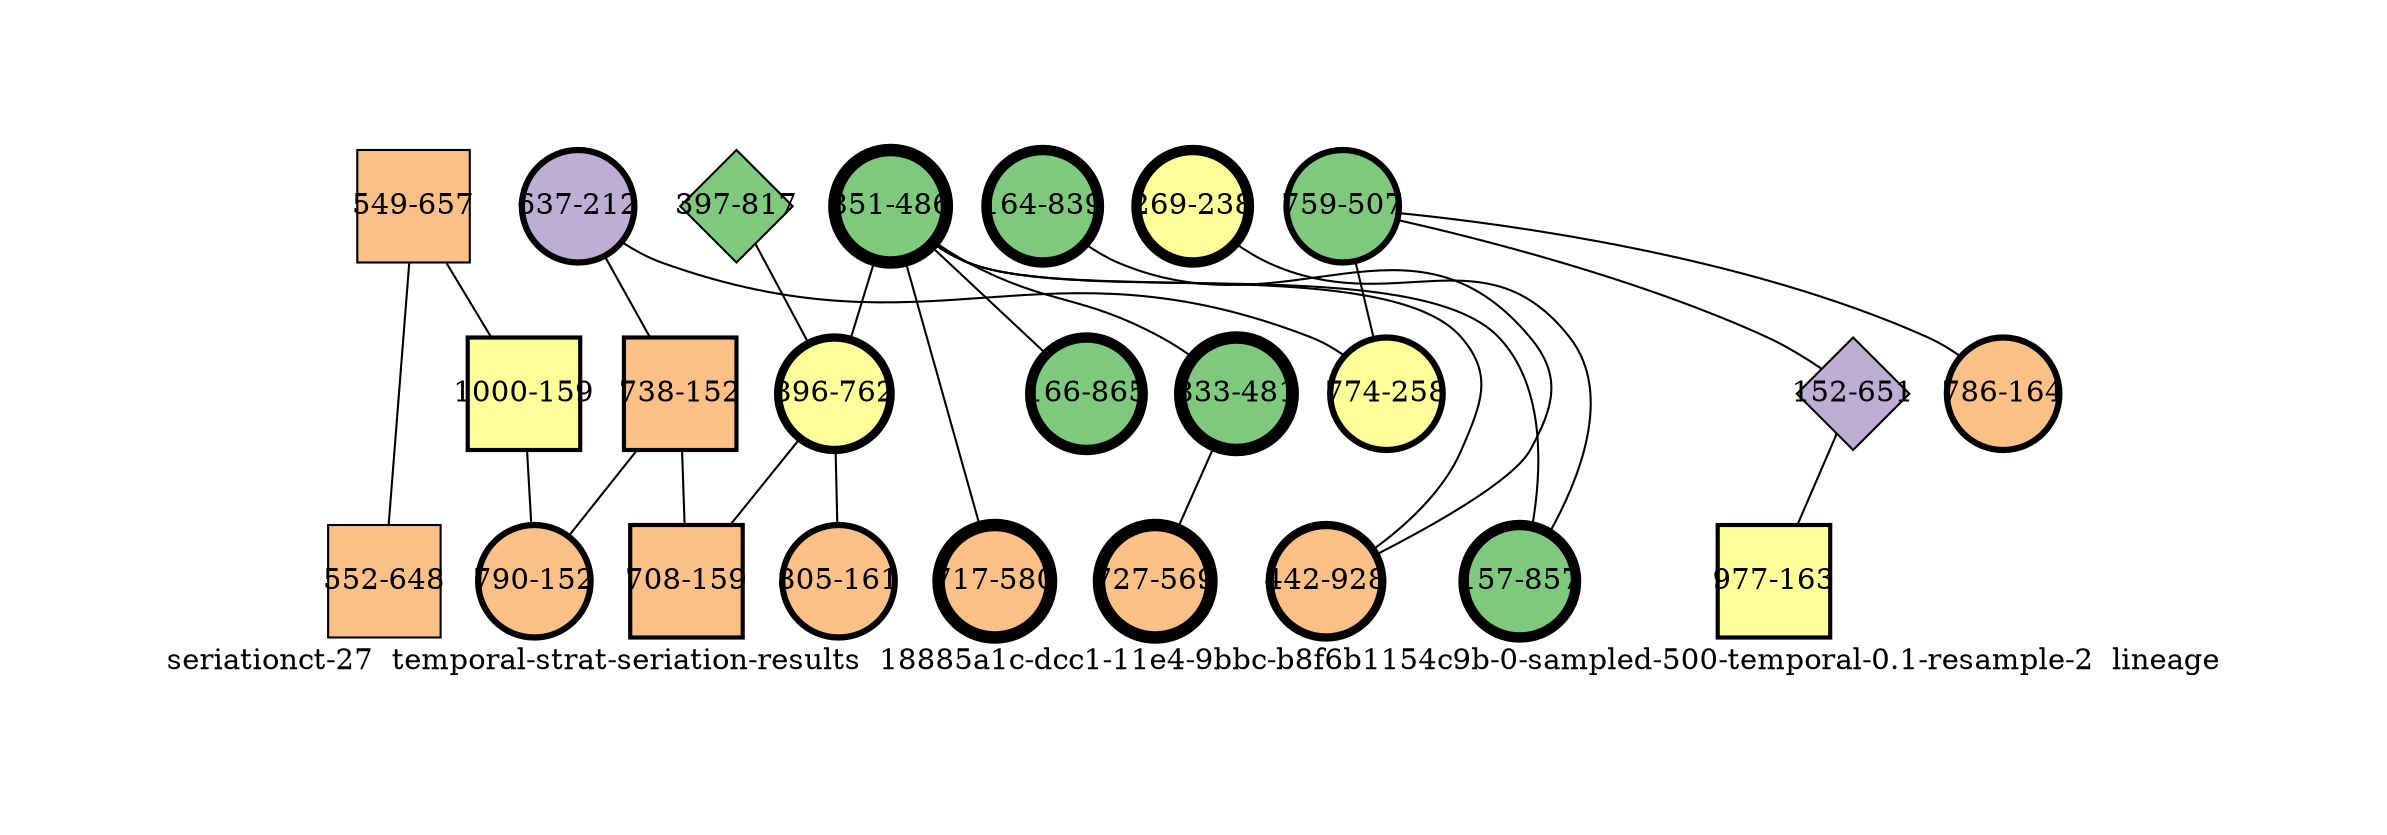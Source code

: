 strict graph "seriationct-27  temporal-strat-seriation-results  18885a1c-dcc1-11e4-9bbc-b8f6b1154c9b-0-sampled-500-temporal-0.1-resample-2  lineage" {
labelloc=b;
ratio=auto;
pad="1.0";
label="seriationct-27  temporal-strat-seriation-results  18885a1c-dcc1-11e4-9bbc-b8f6b1154c9b-0-sampled-500-temporal-0.1-resample-2  lineage";
node [width="0.75", style=filled, fixedsize=true, height="0.75", shape=circle, label=""];
0 [xCoordinate="212.0", appears_in_slice=3, yCoordinate="637.0", colorscheme=accent6, lineage_id=0, short_label="637-212", label="637-212", shape=circle, cluster_id=1, fillcolor=2, size="500.0", id=0, penwidth="3.0"];
1 [xCoordinate="657.0", appears_in_slice=1, yCoordinate="549.0", colorscheme=accent6, lineage_id=1, short_label="549-657", label="549-657", shape=square, cluster_id=2, fillcolor=3, size="500.0", id=1, penwidth="1.0"];
2 [xCoordinate="839.0", appears_in_slice=5, yCoordinate="164.0", colorscheme=accent6, lineage_id=0, short_label="164-839", label="164-839", shape=circle, cluster_id=0, fillcolor=1, size="500.0", id=2, penwidth="5.0"];
3 [xCoordinate="152.0", appears_in_slice=2, yCoordinate="738.0", colorscheme=accent6, lineage_id=1, short_label="738-152", label="738-152", shape=square, cluster_id=2, fillcolor=3, size="500.0", id=3, penwidth="2.0"];
4 [xCoordinate="507.0", appears_in_slice=3, yCoordinate="759.0", colorscheme=accent6, lineage_id=0, short_label="759-507", label="759-507", shape=circle, cluster_id=0, fillcolor=1, size="500.0", id=4, penwidth="3.0"];
5 [xCoordinate="486.0", appears_in_slice=6, yCoordinate="851.0", colorscheme=accent6, lineage_id=0, short_label="851-486", label="851-486", shape=circle, cluster_id=0, fillcolor=1, size="500.0", id=5, penwidth="6.0"];
6 [xCoordinate="928.0", appears_in_slice=4, yCoordinate="442.0", colorscheme=accent6, lineage_id=0, short_label="442-928", label="442-928", shape=circle, cluster_id=2, fillcolor=3, size="500.0", id=6, penwidth="4.0"];
7 [xCoordinate="651.0", appears_in_slice=1, yCoordinate="152.0", colorscheme=accent6, lineage_id=2, short_label="152-651", label="152-651", shape=diamond, cluster_id=1, fillcolor=2, size="500.0", id=7, penwidth="1.0"];
8 [xCoordinate="238.0", appears_in_slice=5, yCoordinate="269.0", colorscheme=accent6, lineage_id=0, short_label="269-238", label="269-238", shape=circle, cluster_id=3, fillcolor=4, size="500.0", id=8, penwidth="5.0"];
9 [xCoordinate="857.0", appears_in_slice=5, yCoordinate="157.0", colorscheme=accent6, lineage_id=0, short_label="157-857", label="157-857", shape=circle, cluster_id=0, fillcolor=1, size="500.0", id=9, penwidth="5.0"];
10 [xCoordinate="159.0", appears_in_slice=2, yCoordinate="1000.0", colorscheme=accent6, lineage_id=1, short_label="1000-159", label="1000-159", shape=square, cluster_id=3, fillcolor=4, size="500.0", id=10, penwidth="2.0"];
11 [xCoordinate="648.0", appears_in_slice=1, yCoordinate="552.0", colorscheme=accent6, lineage_id=1, short_label="552-648", label="552-648", shape=square, cluster_id=2, fillcolor=3, size="500.0", id=11, penwidth="1.0"];
12 [xCoordinate="580.0", appears_in_slice=6, yCoordinate="717.0", colorscheme=accent6, lineage_id=0, short_label="717-580", label="717-580", shape=circle, cluster_id=2, fillcolor=3, size="500.0", id=12, penwidth="6.0"];
13 [xCoordinate="865.0", appears_in_slice=5, yCoordinate="166.0", colorscheme=accent6, lineage_id=0, short_label="166-865", label="166-865", shape=circle, cluster_id=0, fillcolor=1, size="500.0", id=13, penwidth="5.0"];
14 [xCoordinate="164.0", appears_in_slice=3, yCoordinate="786.0", colorscheme=accent6, lineage_id=0, short_label="786-164", label="786-164", shape=circle, cluster_id=2, fillcolor=3, size="500.0", id=14, penwidth="3.0"];
15 [xCoordinate="258.0", appears_in_slice=3, yCoordinate="774.0", colorscheme=accent6, lineage_id=0, short_label="774-258", label="774-258", shape=circle, cluster_id=3, fillcolor=4, size="500.0", id=15, penwidth="3.0"];
16 [xCoordinate="152.0", appears_in_slice=3, yCoordinate="790.0", colorscheme=accent6, lineage_id=0, short_label="790-152", label="790-152", shape=circle, cluster_id=2, fillcolor=3, size="500.0", id=16, penwidth="3.0"];
17 [xCoordinate="163.0", appears_in_slice=2, yCoordinate="977.0", colorscheme=accent6, lineage_id=1, short_label="977-163", label="977-163", shape=square, cluster_id=3, fillcolor=4, size="500.0", id=17, penwidth="2.0"];
18 [xCoordinate="817.0", appears_in_slice=1, yCoordinate="397.0", colorscheme=accent6, lineage_id=2, short_label="397-817", label="397-817", shape=diamond, cluster_id=0, fillcolor=1, size="500.0", id=18, penwidth="1.0"];
19 [xCoordinate="762.0", appears_in_slice=4, yCoordinate="896.0", colorscheme=accent6, lineage_id=0, short_label="896-762", label="896-762", shape=circle, cluster_id=3, fillcolor=4, size="500.0", id=19, penwidth="4.0"];
20 [xCoordinate="481.0", appears_in_slice=6, yCoordinate="833.0", colorscheme=accent6, lineage_id=0, short_label="833-481", label="833-481", shape=circle, cluster_id=0, fillcolor=1, size="500.0", id=20, penwidth="6.0"];
21 [xCoordinate="159.0", appears_in_slice=2, yCoordinate="708.0", colorscheme=accent6, lineage_id=1, short_label="708-159", label="708-159", shape=square, cluster_id=2, fillcolor=3, size="500.0", id=21, penwidth="2.0"];
22 [xCoordinate="569.0", appears_in_slice=6, yCoordinate="727.0", colorscheme=accent6, lineage_id=0, short_label="727-569", label="727-569", shape=circle, cluster_id=2, fillcolor=3, size="500.0", id=22, penwidth="6.0"];
23 [xCoordinate="161.0", appears_in_slice=3, yCoordinate="805.0", colorscheme=accent6, lineage_id=0, short_label="805-161", label="805-161", shape=circle, cluster_id=2, fillcolor=3, size="500.0", id=23, penwidth="3.0"];
0 -- 3  [inverseweight="4.84047291794", weight="0.206591384138"];
0 -- 15  [inverseweight="28.6769667338", weight="0.0348711915483"];
1 -- 10  [inverseweight="4.23850592212", weight="0.235932193649"];
1 -- 11  [inverseweight="20.6196524711", weight="0.0484974226119"];
2 -- 6  [inverseweight="1.83210420015", weight="0.545820483309"];
3 -- 16  [inverseweight="2.34269785247", weight="0.426858290303"];
3 -- 21  [inverseweight="12.0073026607", weight="0.0832826512546"];
4 -- 7  [inverseweight="3.41187653226", weight="0.293093841628"];
4 -- 14  [inverseweight="3.80077057032", weight="0.26310454196"];
4 -- 15  [inverseweight="26.3523138347", weight="0.037947331922"];
5 -- 6  [inverseweight="2.371133315", weight="0.421739255939"];
5 -- 9  [inverseweight="1.7489788944", weight="0.571762188327"];
5 -- 12  [inverseweight="2.71370670427", weight="0.368499660787"];
5 -- 13  [inverseweight="2.26204979934", weight="0.442076916384"];
5 -- 19  [inverseweight="2.07036231364", weight="0.483007246322"];
5 -- 20  [inverseweight="1.81644127038", weight="0.550527020227"];
7 -- 17  [inverseweight="4.48868482129", weight="0.22278240505"];
8 -- 9  [inverseweight="4.95462522056", weight="0.201831612985"];
10 -- 16  [inverseweight="3.86703269434", weight="0.258596210336"];
18 -- 19  [inverseweight="1.25722624531", weight="0.795401785263"];
19 -- 23  [inverseweight="1.87999154156", weight="0.531917286803"];
19 -- 21  [inverseweight="2.40234737537", weight="0.416259534425"];
20 -- 22  [inverseweight="13.508580674", weight="0.0740270220933"];
}
